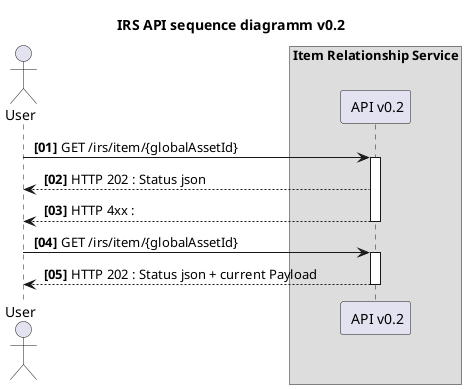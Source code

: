 @startuml 
title IRS API sequence diagramm v0.2

actor CE as "User"

box Item Relationship Service
participant IRS_API as " API v0.2"
end box


autonumber "<b> [00]"

CE -> IRS_API: GET /irs/item/{globalAssetId}
activate IRS_API

IRS_API --> CE: HTTP 202 : Status json
IRS_API --> CE: HTTP 4xx : 
deactivate IRS_API


CE -> IRS_API: GET /irs/item/{globalAssetId}
activate IRS_API
IRS_API --> CE: HTTP 202 : Status json + current Payload

deactivate IRS_API

@enduml